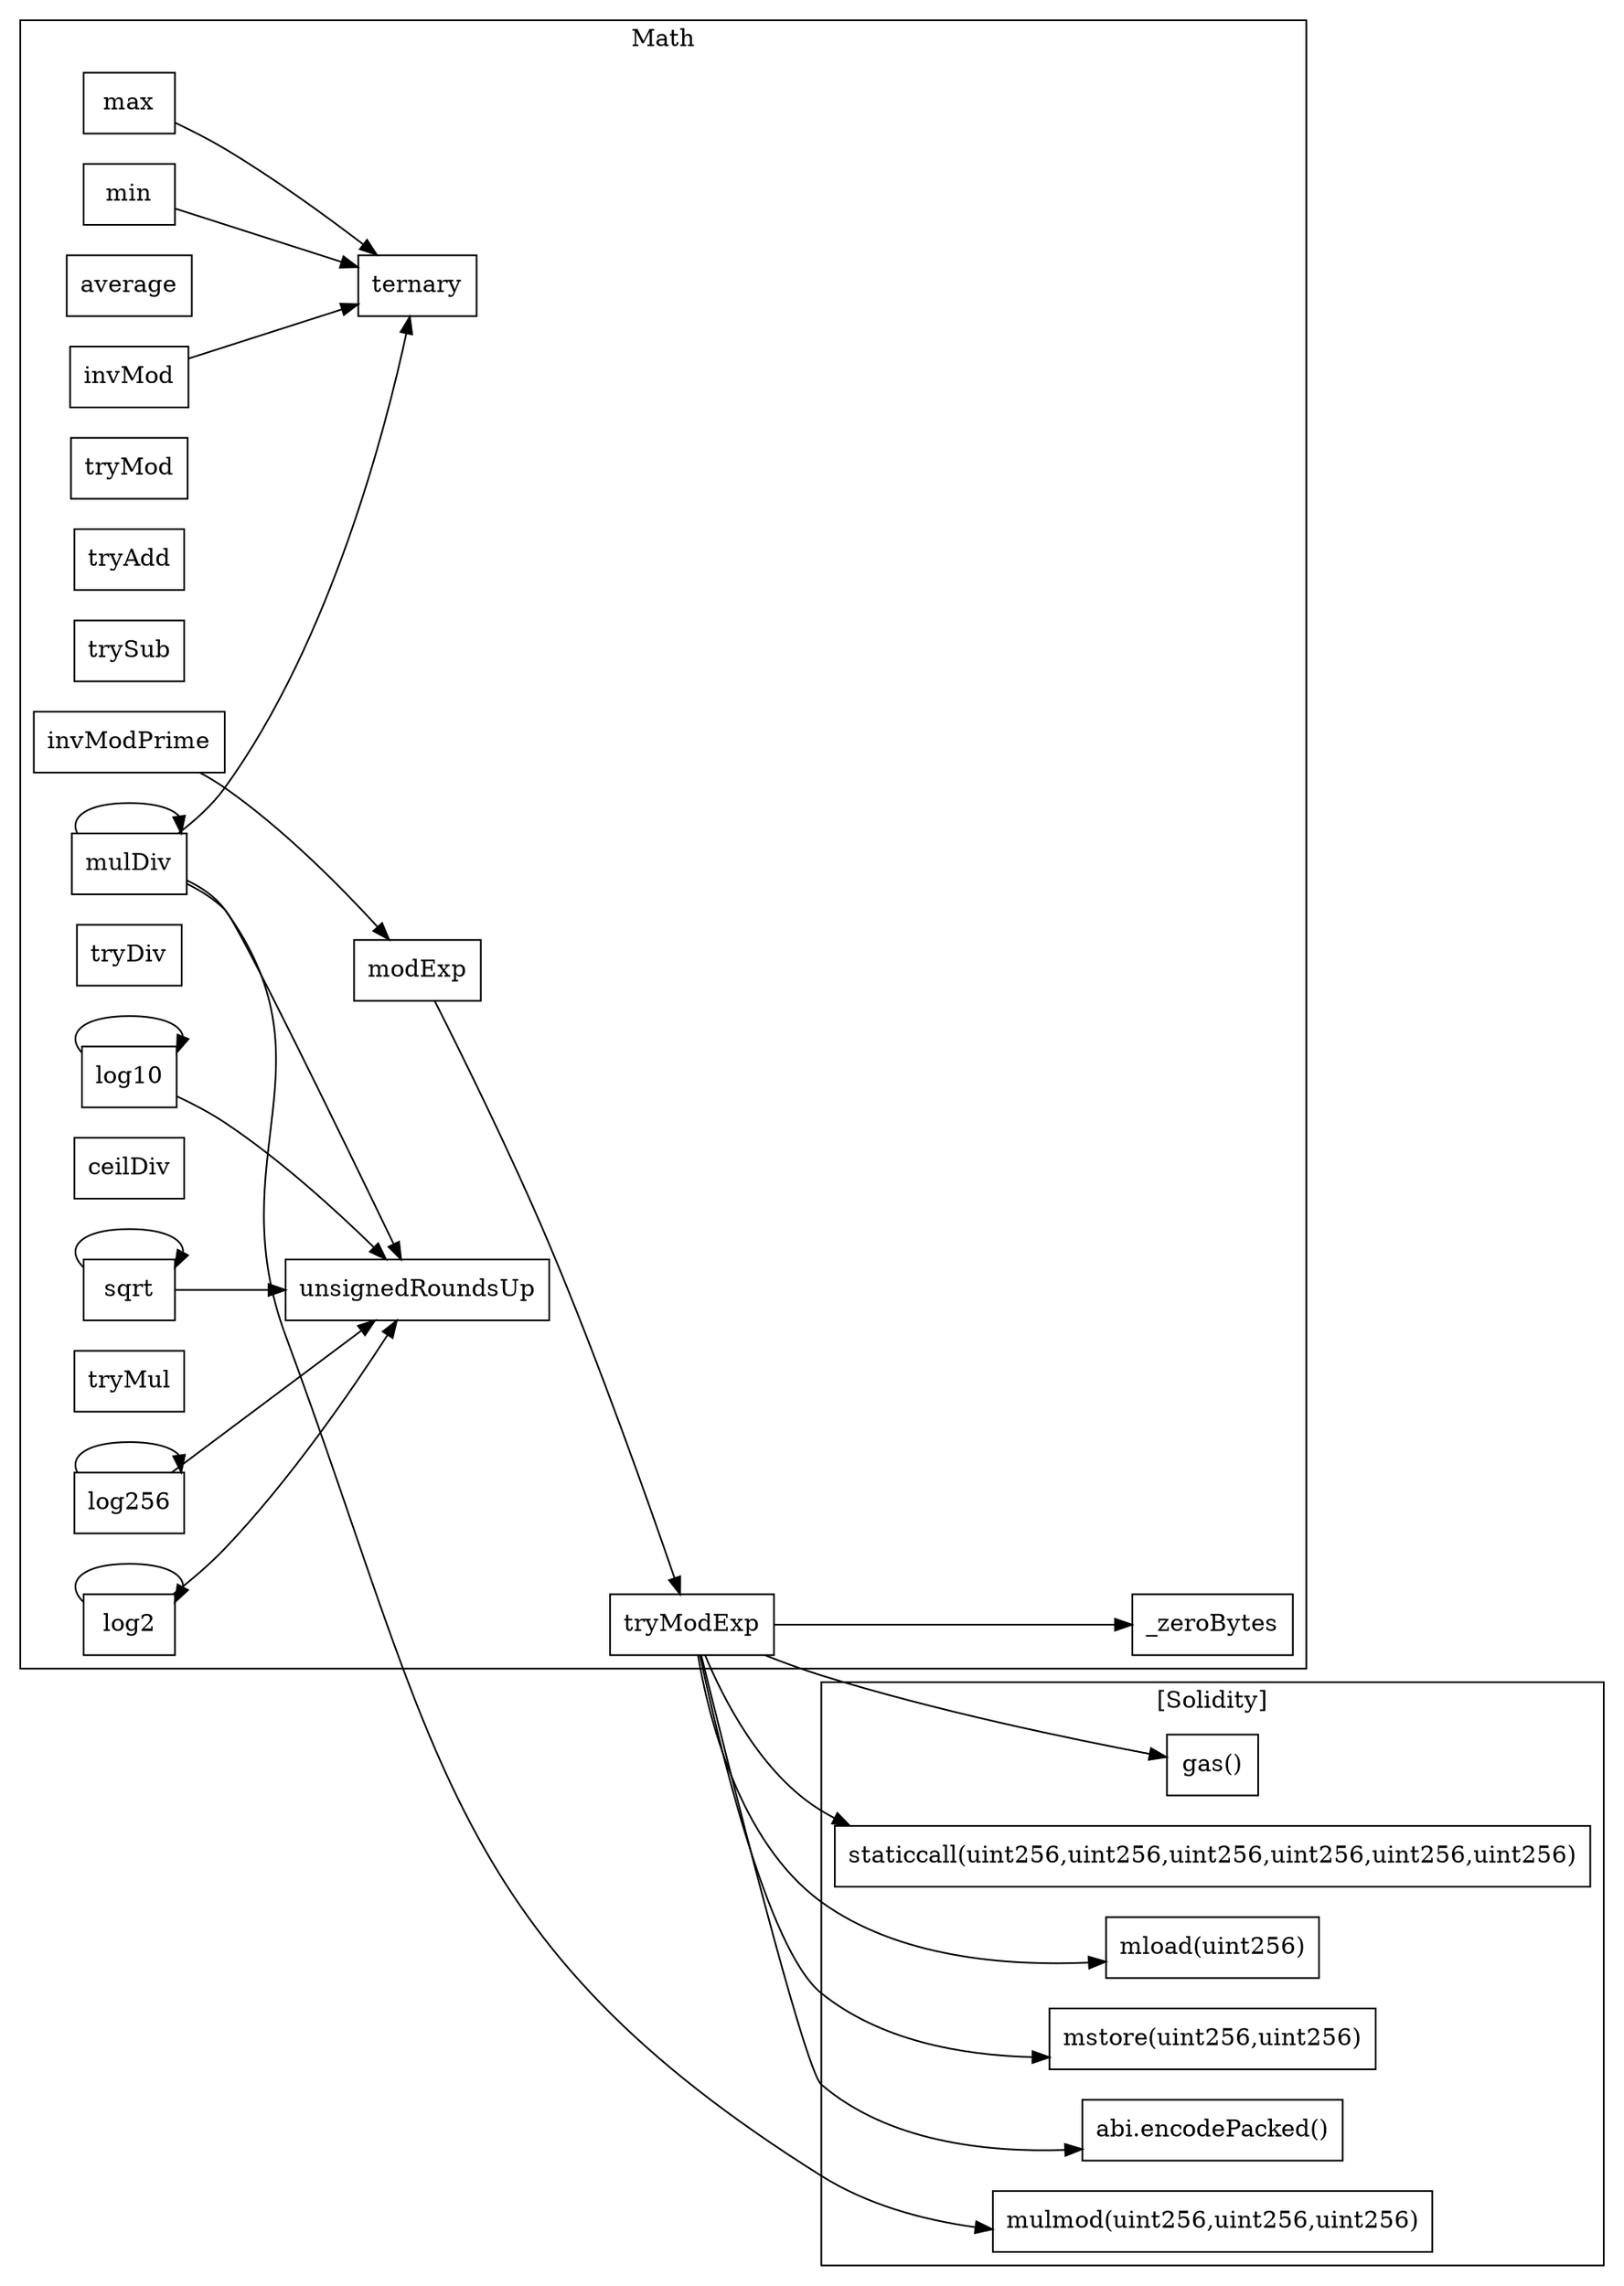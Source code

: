 strict digraph {
rankdir="LR"
node [shape=box]
subgraph cluster_2660_Math {
label = "Math"
"2660_max" [label="max"]
"2660_mulDiv" [label="mulDiv"]
"2660_average" [label="average"]
"2660_invModPrime" [label="invModPrime"]
"2660_tryMod" [label="tryMod"]
"2660_unsignedRoundsUp" [label="unsignedRoundsUp"]
"2660_tryAdd" [label="tryAdd"]
"2660_trySub" [label="trySub"]
"2660_log256" [label="log256"]
"2660_modExp" [label="modExp"]
"2660_ternary" [label="ternary"]
"2660_min" [label="min"]
"2660_tryDiv" [label="tryDiv"]
"2660_log2" [label="log2"]
"2660_ceilDiv" [label="ceilDiv"]
"2660_invMod" [label="invMod"]
"2660_tryModExp" [label="tryModExp"]
"2660_tryMul" [label="tryMul"]
"2660_sqrt" [label="sqrt"]
"2660__zeroBytes" [label="_zeroBytes"]
"2660_log10" [label="log10"]
"2660_invMod" -> "2660_ternary"
"2660_log10" -> "2660_log10"
"2660_invModPrime" -> "2660_modExp"
"2660_mulDiv" -> "2660_ternary"
"2660_log10" -> "2660_unsignedRoundsUp"
"2660_log256" -> "2660_unsignedRoundsUp"
"2660_mulDiv" -> "2660_unsignedRoundsUp"
"2660_log2" -> "2660_unsignedRoundsUp"
"2660_tryModExp" -> "2660__zeroBytes"
"2660_log2" -> "2660_log2"
"2660_sqrt" -> "2660_sqrt"
"2660_sqrt" -> "2660_unsignedRoundsUp"
"2660_min" -> "2660_ternary"
"2660_mulDiv" -> "2660_mulDiv"
"2660_max" -> "2660_ternary"
"2660_log256" -> "2660_log256"
"2660_modExp" -> "2660_tryModExp"
}subgraph cluster_solidity {
label = "[Solidity]"
"mload(uint256)" 
"mstore(uint256,uint256)" 
"abi.encodePacked()" 
"mulmod(uint256,uint256,uint256)" 
"gas()" 
"staticcall(uint256,uint256,uint256,uint256,uint256,uint256)" 
"2660_tryModExp" -> "mstore(uint256,uint256)"
"2660_tryModExp" -> "staticcall(uint256,uint256,uint256,uint256,uint256,uint256)"
"2660_tryModExp" -> "abi.encodePacked()"
"2660_tryModExp" -> "gas()"
"2660_mulDiv" -> "mulmod(uint256,uint256,uint256)"
"2660_tryModExp" -> "mload(uint256)"
}
}